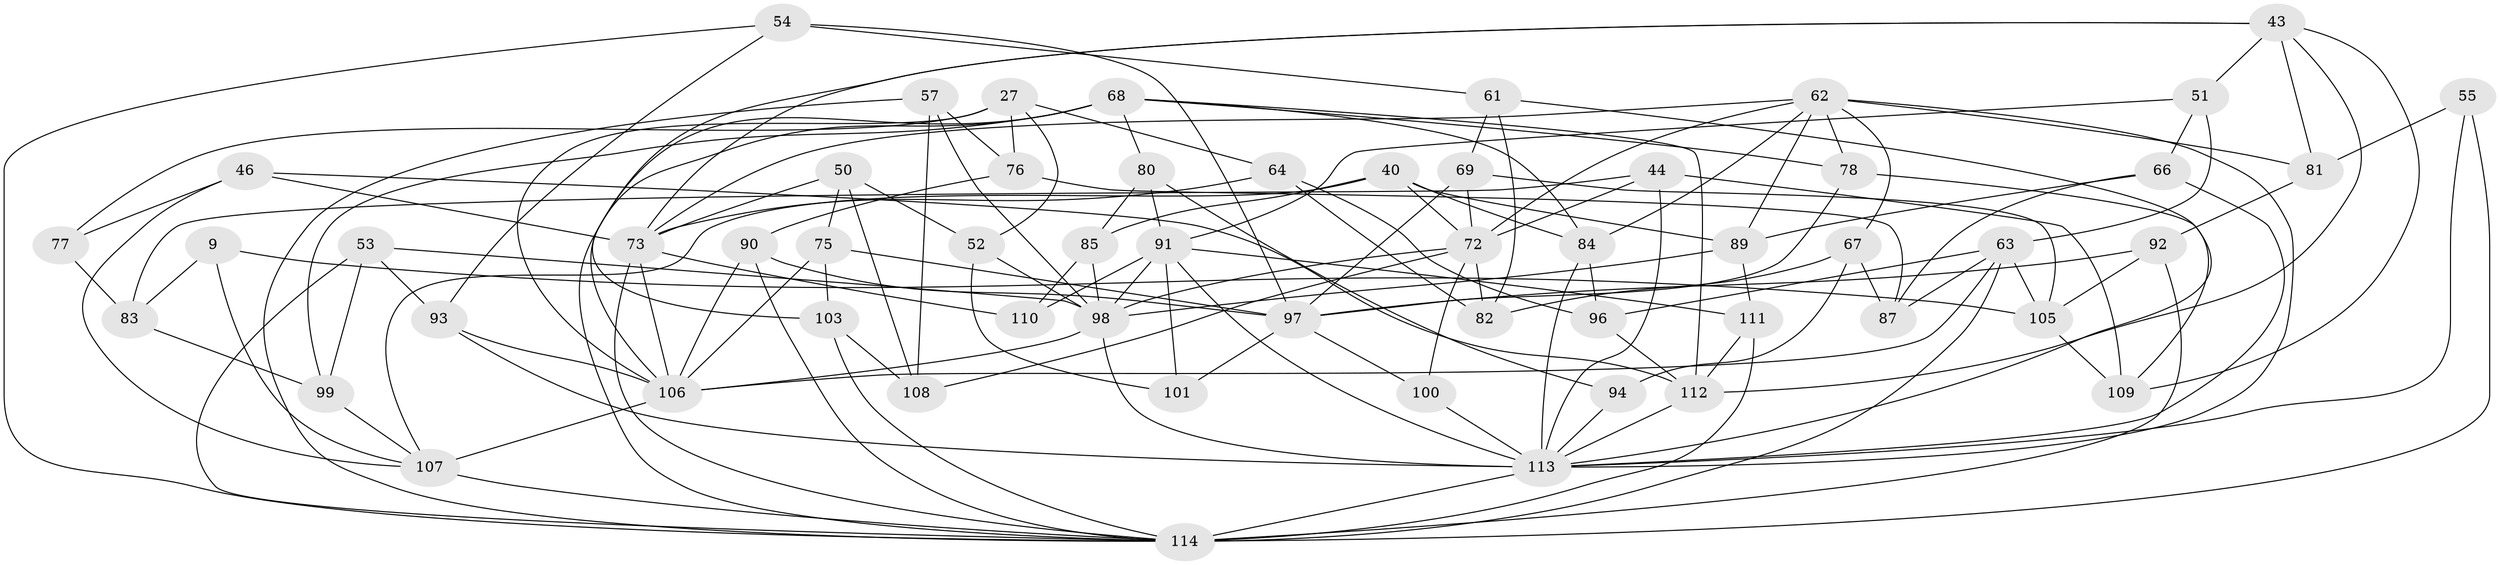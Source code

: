// original degree distribution, {4: 1.0}
// Generated by graph-tools (version 1.1) at 2025/57/03/09/25 04:57:57]
// undirected, 57 vertices, 142 edges
graph export_dot {
graph [start="1"]
  node [color=gray90,style=filled];
  9;
  27 [super="+16"];
  40 [super="+20"];
  43 [super="+42"];
  44;
  46;
  50;
  51;
  52;
  53 [super="+38"];
  54;
  55;
  57;
  61;
  62 [super="+56"];
  63 [super="+36+39"];
  64;
  66;
  67;
  68 [super="+60"];
  69;
  72 [super="+58"];
  73 [super="+23+45"];
  75;
  76;
  77;
  78;
  80;
  81;
  82;
  83;
  84 [super="+74"];
  85;
  87;
  89 [super="+22"];
  90;
  91 [super="+4+37+86"];
  92;
  93 [super="+31"];
  94;
  96;
  97 [super="+26"];
  98 [super="+49+71+88"];
  99;
  100;
  101;
  103;
  105 [super="+6"];
  106 [super="+3+5+18+95"];
  107 [super="+19+79"];
  108;
  109;
  110;
  111;
  112 [super="+102+59"];
  113 [super="+47+10+70"];
  114 [super="+32+104+65"];
  9 -- 83;
  9 -- 105 [weight=2];
  9 -- 107;
  27 -- 106;
  27 -- 76;
  27 -- 77 [weight=2];
  27 -- 64;
  27 -- 52;
  40 -- 84 [weight=2];
  40 -- 89;
  40 -- 107;
  40 -- 85;
  40 -- 72;
  43 -- 81;
  43 -- 51;
  43 -- 73;
  43 -- 112;
  43 -- 109;
  43 -- 103;
  44 -- 109;
  44 -- 113;
  44 -- 83;
  44 -- 72;
  46 -- 77;
  46 -- 112;
  46 -- 107;
  46 -- 73;
  50 -- 52;
  50 -- 75;
  50 -- 108;
  50 -- 73;
  51 -- 63;
  51 -- 66;
  51 -- 91;
  52 -- 98;
  52 -- 101;
  53 -- 114;
  53 -- 93;
  53 -- 98 [weight=3];
  53 -- 99;
  54 -- 97;
  54 -- 61;
  54 -- 93;
  54 -- 114;
  55 -- 81;
  55 -- 113 [weight=2];
  55 -- 114;
  57 -- 108;
  57 -- 76;
  57 -- 98;
  57 -- 114;
  61 -- 69;
  61 -- 82;
  61 -- 113;
  62 -- 89 [weight=2];
  62 -- 113 [weight=2];
  62 -- 67;
  62 -- 73;
  62 -- 78;
  62 -- 81;
  62 -- 84;
  62 -- 72;
  63 -- 96;
  63 -- 114 [weight=3];
  63 -- 105;
  63 -- 106;
  63 -- 87;
  64 -- 82;
  64 -- 96;
  64 -- 73;
  66 -- 87;
  66 -- 89;
  66 -- 113;
  67 -- 94;
  67 -- 87;
  67 -- 82;
  68 -- 99;
  68 -- 106;
  68 -- 114 [weight=2];
  68 -- 80;
  68 -- 112;
  68 -- 84;
  68 -- 78;
  69 -- 105;
  69 -- 97;
  69 -- 72;
  72 -- 82;
  72 -- 100;
  72 -- 98;
  72 -- 108;
  73 -- 110;
  73 -- 106;
  73 -- 114;
  75 -- 106;
  75 -- 103;
  75 -- 97;
  76 -- 90;
  76 -- 87;
  77 -- 83;
  78 -- 97;
  78 -- 109;
  80 -- 85;
  80 -- 94;
  80 -- 91;
  81 -- 92;
  83 -- 99;
  84 -- 113;
  84 -- 96;
  85 -- 98;
  85 -- 110;
  89 -- 98;
  89 -- 111;
  90 -- 97;
  90 -- 106;
  90 -- 114;
  91 -- 111;
  91 -- 101 [weight=2];
  91 -- 110 [weight=2];
  91 -- 113 [weight=2];
  91 -- 98;
  92 -- 105;
  92 -- 97;
  92 -- 114;
  93 -- 113 [weight=3];
  93 -- 106;
  94 -- 113 [weight=2];
  96 -- 112;
  97 -- 100;
  97 -- 101;
  98 -- 113 [weight=3];
  98 -- 106 [weight=2];
  99 -- 107;
  100 -- 113 [weight=2];
  103 -- 108;
  103 -- 114;
  105 -- 109;
  106 -- 107 [weight=3];
  107 -- 114;
  111 -- 112;
  111 -- 114;
  112 -- 113 [weight=5];
  113 -- 114 [weight=3];
}
